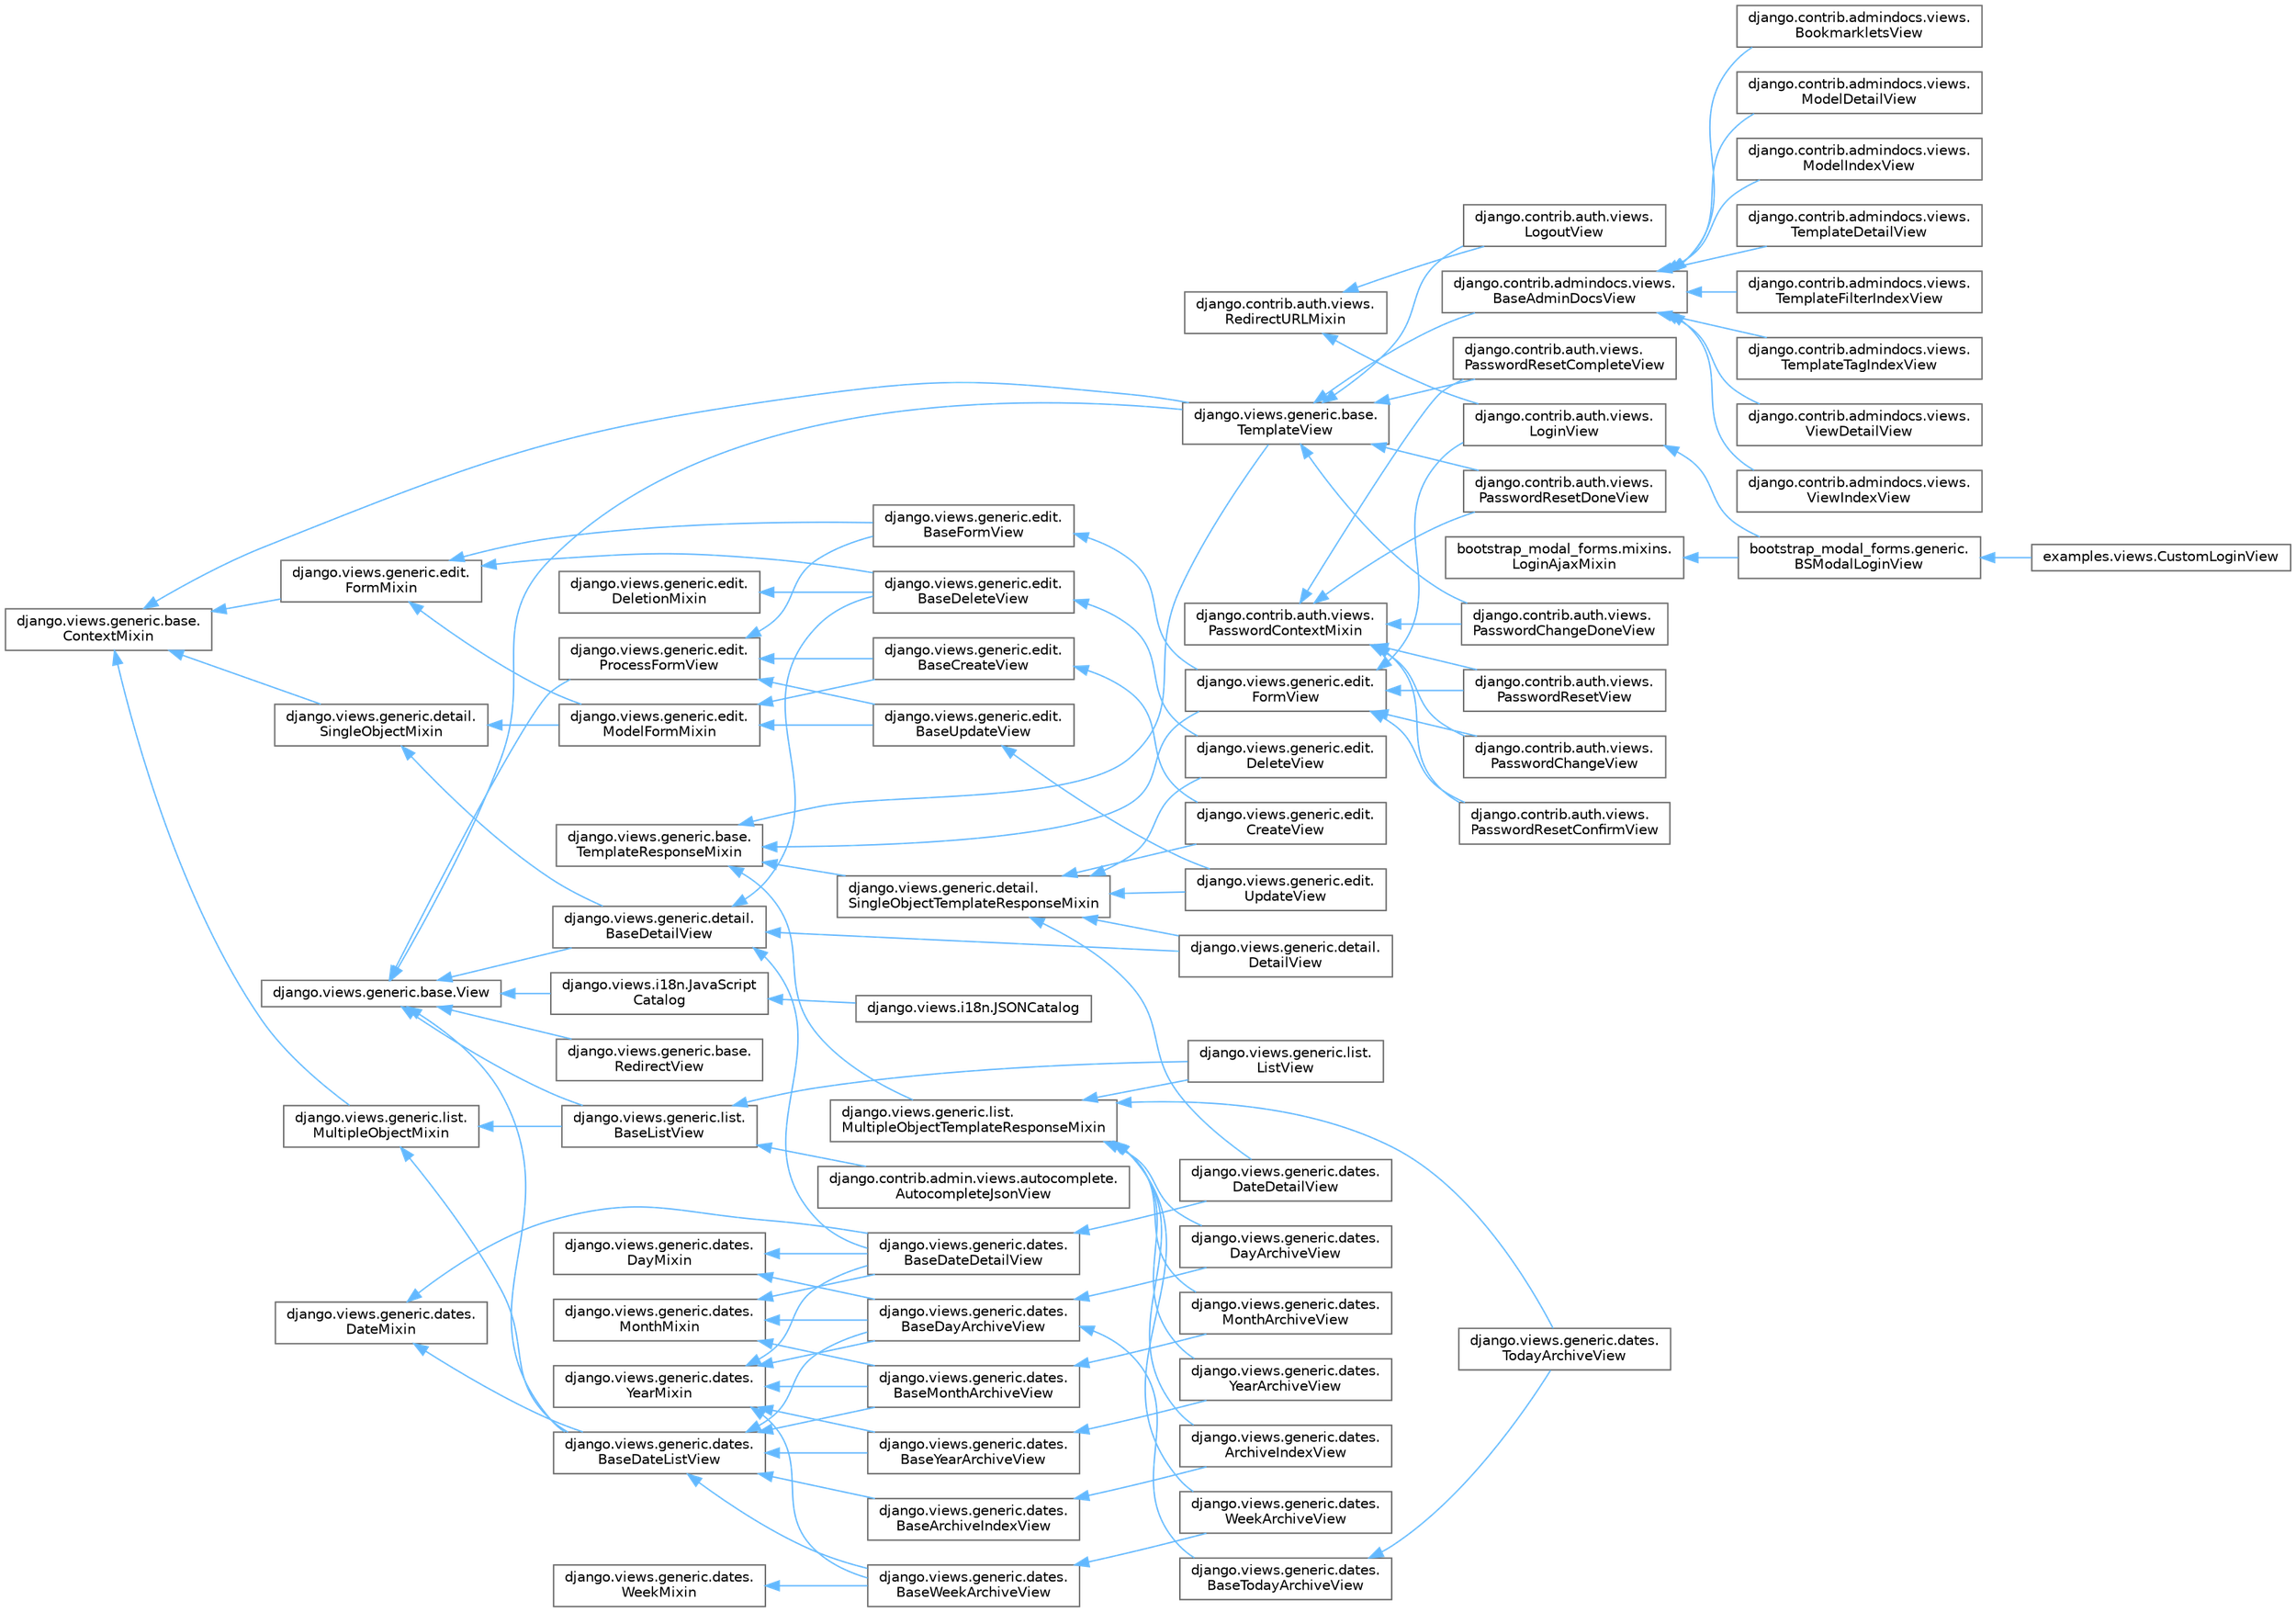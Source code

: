 digraph "Graphical Class Hierarchy"
{
 // LATEX_PDF_SIZE
  bgcolor="transparent";
  edge [fontname=Helvetica,fontsize=10,labelfontname=Helvetica,labelfontsize=10];
  node [fontname=Helvetica,fontsize=10,shape=box,height=0.2,width=0.4];
  rankdir="LR";
  Node0 [id="Node000000",label="django.views.generic.base.\lContextMixin",height=0.2,width=0.4,color="grey40", fillcolor="white", style="filled",URL="$classdjango_1_1views_1_1generic_1_1base_1_1_context_mixin.html",tooltip=" "];
  Node0 -> Node1 [id="edge1694_Node000000_Node000001",dir="back",color="steelblue1",style="solid",tooltip=" "];
  Node1 [id="Node000001",label="django.views.generic.base.\lTemplateView",height=0.2,width=0.4,color="grey40", fillcolor="white", style="filled",URL="$classdjango_1_1views_1_1generic_1_1base_1_1_template_view.html",tooltip=" "];
  Node1 -> Node2 [id="edge1695_Node000001_Node000002",dir="back",color="steelblue1",style="solid",tooltip=" "];
  Node2 [id="Node000002",label="django.contrib.admindocs.views.\lBaseAdminDocsView",height=0.2,width=0.4,color="grey40", fillcolor="white", style="filled",URL="$classdjango_1_1contrib_1_1admindocs_1_1views_1_1_base_admin_docs_view.html",tooltip=" "];
  Node2 -> Node3 [id="edge1696_Node000002_Node000003",dir="back",color="steelblue1",style="solid",tooltip=" "];
  Node3 [id="Node000003",label="django.contrib.admindocs.views.\lBookmarkletsView",height=0.2,width=0.4,color="grey40", fillcolor="white", style="filled",URL="$classdjango_1_1contrib_1_1admindocs_1_1views_1_1_bookmarklets_view.html",tooltip=" "];
  Node2 -> Node4 [id="edge1697_Node000002_Node000004",dir="back",color="steelblue1",style="solid",tooltip=" "];
  Node4 [id="Node000004",label="django.contrib.admindocs.views.\lModelDetailView",height=0.2,width=0.4,color="grey40", fillcolor="white", style="filled",URL="$classdjango_1_1contrib_1_1admindocs_1_1views_1_1_model_detail_view.html",tooltip=" "];
  Node2 -> Node5 [id="edge1698_Node000002_Node000005",dir="back",color="steelblue1",style="solid",tooltip=" "];
  Node5 [id="Node000005",label="django.contrib.admindocs.views.\lModelIndexView",height=0.2,width=0.4,color="grey40", fillcolor="white", style="filled",URL="$classdjango_1_1contrib_1_1admindocs_1_1views_1_1_model_index_view.html",tooltip=" "];
  Node2 -> Node6 [id="edge1699_Node000002_Node000006",dir="back",color="steelblue1",style="solid",tooltip=" "];
  Node6 [id="Node000006",label="django.contrib.admindocs.views.\lTemplateDetailView",height=0.2,width=0.4,color="grey40", fillcolor="white", style="filled",URL="$classdjango_1_1contrib_1_1admindocs_1_1views_1_1_template_detail_view.html",tooltip=" "];
  Node2 -> Node7 [id="edge1700_Node000002_Node000007",dir="back",color="steelblue1",style="solid",tooltip=" "];
  Node7 [id="Node000007",label="django.contrib.admindocs.views.\lTemplateFilterIndexView",height=0.2,width=0.4,color="grey40", fillcolor="white", style="filled",URL="$classdjango_1_1contrib_1_1admindocs_1_1views_1_1_template_filter_index_view.html",tooltip=" "];
  Node2 -> Node8 [id="edge1701_Node000002_Node000008",dir="back",color="steelblue1",style="solid",tooltip=" "];
  Node8 [id="Node000008",label="django.contrib.admindocs.views.\lTemplateTagIndexView",height=0.2,width=0.4,color="grey40", fillcolor="white", style="filled",URL="$classdjango_1_1contrib_1_1admindocs_1_1views_1_1_template_tag_index_view.html",tooltip=" "];
  Node2 -> Node9 [id="edge1702_Node000002_Node000009",dir="back",color="steelblue1",style="solid",tooltip=" "];
  Node9 [id="Node000009",label="django.contrib.admindocs.views.\lViewDetailView",height=0.2,width=0.4,color="grey40", fillcolor="white", style="filled",URL="$classdjango_1_1contrib_1_1admindocs_1_1views_1_1_view_detail_view.html",tooltip=" "];
  Node2 -> Node10 [id="edge1703_Node000002_Node000010",dir="back",color="steelblue1",style="solid",tooltip=" "];
  Node10 [id="Node000010",label="django.contrib.admindocs.views.\lViewIndexView",height=0.2,width=0.4,color="grey40", fillcolor="white", style="filled",URL="$classdjango_1_1contrib_1_1admindocs_1_1views_1_1_view_index_view.html",tooltip=" "];
  Node1 -> Node11 [id="edge1704_Node000001_Node000011",dir="back",color="steelblue1",style="solid",tooltip=" "];
  Node11 [id="Node000011",label="django.contrib.auth.views.\lLogoutView",height=0.2,width=0.4,color="grey40", fillcolor="white", style="filled",URL="$classdjango_1_1contrib_1_1auth_1_1views_1_1_logout_view.html",tooltip=" "];
  Node1 -> Node20 [id="edge1705_Node000001_Node000020",dir="back",color="steelblue1",style="solid",tooltip=" "];
  Node20 [id="Node000020",label="django.contrib.auth.views.\lPasswordChangeDoneView",height=0.2,width=0.4,color="grey40", fillcolor="white", style="filled",URL="$classdjango_1_1contrib_1_1auth_1_1views_1_1_password_change_done_view.html",tooltip=" "];
  Node1 -> Node21 [id="edge1706_Node000001_Node000021",dir="back",color="steelblue1",style="solid",tooltip=" "];
  Node21 [id="Node000021",label="django.contrib.auth.views.\lPasswordResetCompleteView",height=0.2,width=0.4,color="grey40", fillcolor="white", style="filled",URL="$classdjango_1_1contrib_1_1auth_1_1views_1_1_password_reset_complete_view.html",tooltip=" "];
  Node1 -> Node23 [id="edge1707_Node000001_Node000023",dir="back",color="steelblue1",style="solid",tooltip=" "];
  Node23 [id="Node000023",label="django.contrib.auth.views.\lPasswordResetDoneView",height=0.2,width=0.4,color="grey40", fillcolor="white", style="filled",URL="$classdjango_1_1contrib_1_1auth_1_1views_1_1_password_reset_done_view.html",tooltip=" "];
  Node0 -> Node34 [id="edge1708_Node000000_Node000034",dir="back",color="steelblue1",style="solid",tooltip=" "];
  Node34 [id="Node000034",label="django.views.generic.detail.\lSingleObjectMixin",height=0.2,width=0.4,color="grey40", fillcolor="white", style="filled",URL="$classdjango_1_1views_1_1generic_1_1detail_1_1_single_object_mixin.html",tooltip=" "];
  Node34 -> Node32 [id="edge1709_Node000034_Node000032",dir="back",color="steelblue1",style="solid",tooltip=" "];
  Node32 [id="Node000032",label="django.views.generic.detail.\lBaseDetailView",height=0.2,width=0.4,color="grey40", fillcolor="white", style="filled",URL="$classdjango_1_1views_1_1generic_1_1detail_1_1_base_detail_view.html",tooltip=" "];
  Node32 -> Node31 [id="edge1710_Node000032_Node000031",dir="back",color="steelblue1",style="solid",tooltip=" "];
  Node31 [id="Node000031",label="django.views.generic.dates.\lBaseDateDetailView",height=0.2,width=0.4,color="grey40", fillcolor="white", style="filled",URL="$classdjango_1_1views_1_1generic_1_1dates_1_1_base_date_detail_view.html",tooltip=" "];
  Node31 -> Node30 [id="edge1711_Node000031_Node000030",dir="back",color="steelblue1",style="solid",tooltip=" "];
  Node30 [id="Node000030",label="django.views.generic.dates.\lDateDetailView",height=0.2,width=0.4,color="grey40", fillcolor="white", style="filled",URL="$classdjango_1_1views_1_1generic_1_1dates_1_1_date_detail_view.html",tooltip=" "];
  Node32 -> Node33 [id="edge1712_Node000032_Node000033",dir="back",color="steelblue1",style="solid",tooltip=" "];
  Node33 [id="Node000033",label="django.views.generic.detail.\lDetailView",height=0.2,width=0.4,color="grey40", fillcolor="white", style="filled",URL="$classdjango_1_1views_1_1generic_1_1detail_1_1_detail_view.html",tooltip=" "];
  Node32 -> Node27 [id="edge1713_Node000032_Node000027",dir="back",color="steelblue1",style="solid",tooltip=" "];
  Node27 [id="Node000027",label="django.views.generic.edit.\lBaseDeleteView",height=0.2,width=0.4,color="grey40", fillcolor="white", style="filled",URL="$classdjango_1_1views_1_1generic_1_1edit_1_1_base_delete_view.html",tooltip=" "];
  Node27 -> Node28 [id="edge1714_Node000027_Node000028",dir="back",color="steelblue1",style="solid",tooltip=" "];
  Node28 [id="Node000028",label="django.views.generic.edit.\lDeleteView",height=0.2,width=0.4,color="grey40", fillcolor="white", style="filled",URL="$classdjango_1_1views_1_1generic_1_1edit_1_1_delete_view.html",tooltip=" "];
  Node34 -> Node35 [id="edge1715_Node000034_Node000035",dir="back",color="steelblue1",style="solid",tooltip=" "];
  Node35 [id="Node000035",label="django.views.generic.edit.\lModelFormMixin",height=0.2,width=0.4,color="grey40", fillcolor="white", style="filled",URL="$classdjango_1_1views_1_1generic_1_1edit_1_1_model_form_mixin.html",tooltip=" "];
  Node35 -> Node36 [id="edge1716_Node000035_Node000036",dir="back",color="steelblue1",style="solid",tooltip=" "];
  Node36 [id="Node000036",label="django.views.generic.edit.\lBaseCreateView",height=0.2,width=0.4,color="grey40", fillcolor="white", style="filled",URL="$classdjango_1_1views_1_1generic_1_1edit_1_1_base_create_view.html",tooltip=" "];
  Node36 -> Node37 [id="edge1717_Node000036_Node000037",dir="back",color="steelblue1",style="solid",tooltip=" "];
  Node37 [id="Node000037",label="django.views.generic.edit.\lCreateView",height=0.2,width=0.4,color="grey40", fillcolor="white", style="filled",URL="$classdjango_1_1views_1_1generic_1_1edit_1_1_create_view.html",tooltip=" "];
  Node35 -> Node39 [id="edge1718_Node000035_Node000039",dir="back",color="steelblue1",style="solid",tooltip=" "];
  Node39 [id="Node000039",label="django.views.generic.edit.\lBaseUpdateView",height=0.2,width=0.4,color="grey40", fillcolor="white", style="filled",URL="$classdjango_1_1views_1_1generic_1_1edit_1_1_base_update_view.html",tooltip=" "];
  Node39 -> Node40 [id="edge1719_Node000039_Node000040",dir="back",color="steelblue1",style="solid",tooltip=" "];
  Node40 [id="Node000040",label="django.views.generic.edit.\lUpdateView",height=0.2,width=0.4,color="grey40", fillcolor="white", style="filled",URL="$classdjango_1_1views_1_1generic_1_1edit_1_1_update_view.html",tooltip=" "];
  Node0 -> Node26 [id="edge1720_Node000000_Node000026",dir="back",color="steelblue1",style="solid",tooltip=" "];
  Node26 [id="Node000026",label="django.views.generic.edit.\lFormMixin",height=0.2,width=0.4,color="grey40", fillcolor="white", style="filled",URL="$classdjango_1_1views_1_1generic_1_1edit_1_1_form_mixin.html",tooltip=" "];
  Node26 -> Node27 [id="edge1721_Node000026_Node000027",dir="back",color="steelblue1",style="solid",tooltip=" "];
  Node26 -> Node25 [id="edge1722_Node000026_Node000025",dir="back",color="steelblue1",style="solid",tooltip=" "];
  Node25 [id="Node000025",label="django.views.generic.edit.\lBaseFormView",height=0.2,width=0.4,color="grey40", fillcolor="white", style="filled",URL="$classdjango_1_1views_1_1generic_1_1edit_1_1_base_form_view.html",tooltip=" "];
  Node25 -> Node17 [id="edge1723_Node000025_Node000017",dir="back",color="steelblue1",style="solid",tooltip=" "];
  Node17 [id="Node000017",label="django.views.generic.edit.\lFormView",height=0.2,width=0.4,color="grey40", fillcolor="white", style="filled",URL="$classdjango_1_1views_1_1generic_1_1edit_1_1_form_view.html",tooltip=" "];
  Node17 -> Node13 [id="edge1724_Node000017_Node000013",dir="back",color="steelblue1",style="solid",tooltip=" "];
  Node13 [id="Node000013",label="django.contrib.auth.views.\lLoginView",height=0.2,width=0.4,color="grey40", fillcolor="white", style="filled",URL="$classdjango_1_1contrib_1_1auth_1_1views_1_1_login_view.html",tooltip=" "];
  Node13 -> Node14 [id="edge1725_Node000013_Node000014",dir="back",color="steelblue1",style="solid",tooltip=" "];
  Node14 [id="Node000014",label="bootstrap_modal_forms.generic.\lBSModalLoginView",height=0.2,width=0.4,color="grey40", fillcolor="white", style="filled",URL="$classbootstrap__modal__forms_1_1generic_1_1_b_s_modal_login_view.html",tooltip=" "];
  Node14 -> Node15 [id="edge1726_Node000014_Node000015",dir="back",color="steelblue1",style="solid",tooltip=" "];
  Node15 [id="Node000015",label="examples.views.CustomLoginView",height=0.2,width=0.4,color="grey40", fillcolor="white", style="filled",URL="$classexamples_1_1views_1_1_custom_login_view.html",tooltip=" "];
  Node17 -> Node18 [id="edge1727_Node000017_Node000018",dir="back",color="steelblue1",style="solid",tooltip=" "];
  Node18 [id="Node000018",label="django.contrib.auth.views.\lPasswordChangeView",height=0.2,width=0.4,color="grey40", fillcolor="white", style="filled",URL="$classdjango_1_1contrib_1_1auth_1_1views_1_1_password_change_view.html",tooltip=" "];
  Node17 -> Node22 [id="edge1728_Node000017_Node000022",dir="back",color="steelblue1",style="solid",tooltip=" "];
  Node22 [id="Node000022",label="django.contrib.auth.views.\lPasswordResetConfirmView",height=0.2,width=0.4,color="grey40", fillcolor="white", style="filled",URL="$classdjango_1_1contrib_1_1auth_1_1views_1_1_password_reset_confirm_view.html",tooltip=" "];
  Node17 -> Node24 [id="edge1729_Node000017_Node000024",dir="back",color="steelblue1",style="solid",tooltip=" "];
  Node24 [id="Node000024",label="django.contrib.auth.views.\lPasswordResetView",height=0.2,width=0.4,color="grey40", fillcolor="white", style="filled",URL="$classdjango_1_1contrib_1_1auth_1_1views_1_1_password_reset_view.html",tooltip=" "];
  Node26 -> Node35 [id="edge1730_Node000026_Node000035",dir="back",color="steelblue1",style="solid",tooltip=" "];
  Node0 -> Node64 [id="edge1731_Node000000_Node000064",dir="back",color="steelblue1",style="solid",tooltip=" "];
  Node64 [id="Node000064",label="django.views.generic.list.\lMultipleObjectMixin",height=0.2,width=0.4,color="grey40", fillcolor="white", style="filled",URL="$classdjango_1_1views_1_1generic_1_1list_1_1_multiple_object_mixin.html",tooltip=" "];
  Node64 -> Node43 [id="edge1732_Node000064_Node000043",dir="back",color="steelblue1",style="solid",tooltip=" "];
  Node43 [id="Node000043",label="django.views.generic.dates.\lBaseDateListView",height=0.2,width=0.4,color="grey40", fillcolor="white", style="filled",URL="$classdjango_1_1views_1_1generic_1_1dates_1_1_base_date_list_view.html",tooltip=" "];
  Node43 -> Node44 [id="edge1733_Node000043_Node000044",dir="back",color="steelblue1",style="solid",tooltip=" "];
  Node44 [id="Node000044",label="django.views.generic.dates.\lBaseArchiveIndexView",height=0.2,width=0.4,color="grey40", fillcolor="white", style="filled",URL="$classdjango_1_1views_1_1generic_1_1dates_1_1_base_archive_index_view.html",tooltip=" "];
  Node44 -> Node45 [id="edge1734_Node000044_Node000045",dir="back",color="steelblue1",style="solid",tooltip=" "];
  Node45 [id="Node000045",label="django.views.generic.dates.\lArchiveIndexView",height=0.2,width=0.4,color="grey40", fillcolor="white", style="filled",URL="$classdjango_1_1views_1_1generic_1_1dates_1_1_archive_index_view.html",tooltip=" "];
  Node43 -> Node48 [id="edge1735_Node000043_Node000048",dir="back",color="steelblue1",style="solid",tooltip=" "];
  Node48 [id="Node000048",label="django.views.generic.dates.\lBaseDayArchiveView",height=0.2,width=0.4,color="grey40", fillcolor="white", style="filled",URL="$classdjango_1_1views_1_1generic_1_1dates_1_1_base_day_archive_view.html",tooltip=" "];
  Node48 -> Node49 [id="edge1736_Node000048_Node000049",dir="back",color="steelblue1",style="solid",tooltip=" "];
  Node49 [id="Node000049",label="django.views.generic.dates.\lBaseTodayArchiveView",height=0.2,width=0.4,color="grey40", fillcolor="white", style="filled",URL="$classdjango_1_1views_1_1generic_1_1dates_1_1_base_today_archive_view.html",tooltip=" "];
  Node49 -> Node50 [id="edge1737_Node000049_Node000050",dir="back",color="steelblue1",style="solid",tooltip=" "];
  Node50 [id="Node000050",label="django.views.generic.dates.\lTodayArchiveView",height=0.2,width=0.4,color="grey40", fillcolor="white", style="filled",URL="$classdjango_1_1views_1_1generic_1_1dates_1_1_today_archive_view.html",tooltip=" "];
  Node48 -> Node47 [id="edge1738_Node000048_Node000047",dir="back",color="steelblue1",style="solid",tooltip=" "];
  Node47 [id="Node000047",label="django.views.generic.dates.\lDayArchiveView",height=0.2,width=0.4,color="grey40", fillcolor="white", style="filled",URL="$classdjango_1_1views_1_1generic_1_1dates_1_1_day_archive_view.html",tooltip=" "];
  Node43 -> Node53 [id="edge1739_Node000043_Node000053",dir="back",color="steelblue1",style="solid",tooltip=" "];
  Node53 [id="Node000053",label="django.views.generic.dates.\lBaseMonthArchiveView",height=0.2,width=0.4,color="grey40", fillcolor="white", style="filled",URL="$classdjango_1_1views_1_1generic_1_1dates_1_1_base_month_archive_view.html",tooltip=" "];
  Node53 -> Node54 [id="edge1740_Node000053_Node000054",dir="back",color="steelblue1",style="solid",tooltip=" "];
  Node54 [id="Node000054",label="django.views.generic.dates.\lMonthArchiveView",height=0.2,width=0.4,color="grey40", fillcolor="white", style="filled",URL="$classdjango_1_1views_1_1generic_1_1dates_1_1_month_archive_view.html",tooltip=" "];
  Node43 -> Node56 [id="edge1741_Node000043_Node000056",dir="back",color="steelblue1",style="solid",tooltip=" "];
  Node56 [id="Node000056",label="django.views.generic.dates.\lBaseWeekArchiveView",height=0.2,width=0.4,color="grey40", fillcolor="white", style="filled",URL="$classdjango_1_1views_1_1generic_1_1dates_1_1_base_week_archive_view.html",tooltip=" "];
  Node56 -> Node57 [id="edge1742_Node000056_Node000057",dir="back",color="steelblue1",style="solid",tooltip=" "];
  Node57 [id="Node000057",label="django.views.generic.dates.\lWeekArchiveView",height=0.2,width=0.4,color="grey40", fillcolor="white", style="filled",URL="$classdjango_1_1views_1_1generic_1_1dates_1_1_week_archive_view.html",tooltip=" "];
  Node43 -> Node59 [id="edge1743_Node000043_Node000059",dir="back",color="steelblue1",style="solid",tooltip=" "];
  Node59 [id="Node000059",label="django.views.generic.dates.\lBaseYearArchiveView",height=0.2,width=0.4,color="grey40", fillcolor="white", style="filled",URL="$classdjango_1_1views_1_1generic_1_1dates_1_1_base_year_archive_view.html",tooltip=" "];
  Node59 -> Node60 [id="edge1744_Node000059_Node000060",dir="back",color="steelblue1",style="solid",tooltip=" "];
  Node60 [id="Node000060",label="django.views.generic.dates.\lYearArchiveView",height=0.2,width=0.4,color="grey40", fillcolor="white", style="filled",URL="$classdjango_1_1views_1_1generic_1_1dates_1_1_year_archive_view.html",tooltip=" "];
  Node64 -> Node62 [id="edge1745_Node000064_Node000062",dir="back",color="steelblue1",style="solid",tooltip=" "];
  Node62 [id="Node000062",label="django.views.generic.list.\lBaseListView",height=0.2,width=0.4,color="grey40", fillcolor="white", style="filled",URL="$classdjango_1_1views_1_1generic_1_1list_1_1_base_list_view.html",tooltip=" "];
  Node62 -> Node63 [id="edge1746_Node000062_Node000063",dir="back",color="steelblue1",style="solid",tooltip=" "];
  Node63 [id="Node000063",label="django.contrib.admin.views.autocomplete.\lAutocompleteJsonView",height=0.2,width=0.4,color="grey40", fillcolor="white", style="filled",URL="$classdjango_1_1contrib_1_1admin_1_1views_1_1autocomplete_1_1_autocomplete_json_view.html",tooltip=" "];
  Node62 -> Node61 [id="edge1747_Node000062_Node000061",dir="back",color="steelblue1",style="solid",tooltip=" "];
  Node61 [id="Node000061",label="django.views.generic.list.\lListView",height=0.2,width=0.4,color="grey40", fillcolor="white", style="filled",URL="$classdjango_1_1views_1_1generic_1_1list_1_1_list_view.html",tooltip=" "];
  Node66 [id="Node000066",label="django.views.generic.dates.\lDateMixin",height=0.2,width=0.4,color="grey40", fillcolor="white", style="filled",URL="$classdjango_1_1views_1_1generic_1_1dates_1_1_date_mixin.html",tooltip=" "];
  Node66 -> Node31 [id="edge1748_Node000066_Node000031",dir="back",color="steelblue1",style="solid",tooltip=" "];
  Node66 -> Node43 [id="edge1749_Node000066_Node000043",dir="back",color="steelblue1",style="solid",tooltip=" "];
  Node51 [id="Node000051",label="django.views.generic.dates.\lDayMixin",height=0.2,width=0.4,color="grey40", fillcolor="white", style="filled",URL="$classdjango_1_1views_1_1generic_1_1dates_1_1_day_mixin.html",tooltip=" "];
  Node51 -> Node31 [id="edge1750_Node000051_Node000031",dir="back",color="steelblue1",style="solid",tooltip=" "];
  Node51 -> Node48 [id="edge1751_Node000051_Node000048",dir="back",color="steelblue1",style="solid",tooltip=" "];
  Node69 [id="Node000069",label="django.views.generic.edit.\lDeletionMixin",height=0.2,width=0.4,color="grey40", fillcolor="white", style="filled",URL="$classdjango_1_1views_1_1generic_1_1edit_1_1_deletion_mixin.html",tooltip=" "];
  Node69 -> Node27 [id="edge1752_Node000069_Node000027",dir="back",color="steelblue1",style="solid",tooltip=" "];
  Node16 [id="Node000016",label="bootstrap_modal_forms.mixins.\lLoginAjaxMixin",height=0.2,width=0.4,color="grey40", fillcolor="white", style="filled",URL="$classbootstrap__modal__forms_1_1mixins_1_1_login_ajax_mixin.html",tooltip=" "];
  Node16 -> Node14 [id="edge1753_Node000016_Node000014",dir="back",color="steelblue1",style="solid",tooltip=" "];
  Node52 [id="Node000052",label="django.views.generic.dates.\lMonthMixin",height=0.2,width=0.4,color="grey40", fillcolor="white", style="filled",URL="$classdjango_1_1views_1_1generic_1_1dates_1_1_month_mixin.html",tooltip=" "];
  Node52 -> Node31 [id="edge1754_Node000052_Node000031",dir="back",color="steelblue1",style="solid",tooltip=" "];
  Node52 -> Node48 [id="edge1755_Node000052_Node000048",dir="back",color="steelblue1",style="solid",tooltip=" "];
  Node52 -> Node53 [id="edge1756_Node000052_Node000053",dir="back",color="steelblue1",style="solid",tooltip=" "];
  Node19 [id="Node000019",label="django.contrib.auth.views.\lPasswordContextMixin",height=0.2,width=0.4,color="grey40", fillcolor="white", style="filled",URL="$classdjango_1_1contrib_1_1auth_1_1views_1_1_password_context_mixin.html",tooltip=" "];
  Node19 -> Node20 [id="edge1757_Node000019_Node000020",dir="back",color="steelblue1",style="solid",tooltip=" "];
  Node19 -> Node18 [id="edge1758_Node000019_Node000018",dir="back",color="steelblue1",style="solid",tooltip=" "];
  Node19 -> Node21 [id="edge1759_Node000019_Node000021",dir="back",color="steelblue1",style="solid",tooltip=" "];
  Node19 -> Node22 [id="edge1760_Node000019_Node000022",dir="back",color="steelblue1",style="solid",tooltip=" "];
  Node19 -> Node23 [id="edge1761_Node000019_Node000023",dir="back",color="steelblue1",style="solid",tooltip=" "];
  Node19 -> Node24 [id="edge1762_Node000019_Node000024",dir="back",color="steelblue1",style="solid",tooltip=" "];
  Node12 [id="Node000012",label="django.contrib.auth.views.\lRedirectURLMixin",height=0.2,width=0.4,color="grey40", fillcolor="white", style="filled",URL="$classdjango_1_1contrib_1_1auth_1_1views_1_1_redirect_u_r_l_mixin.html",tooltip=" "];
  Node12 -> Node13 [id="edge1763_Node000012_Node000013",dir="back",color="steelblue1",style="solid",tooltip=" "];
  Node12 -> Node11 [id="edge1764_Node000012_Node000011",dir="back",color="steelblue1",style="solid",tooltip=" "];
  Node65 [id="Node000065",label="django.views.generic.base.\lTemplateResponseMixin",height=0.2,width=0.4,color="grey40", fillcolor="white", style="filled",URL="$classdjango_1_1views_1_1generic_1_1base_1_1_template_response_mixin.html",tooltip=" "];
  Node65 -> Node1 [id="edge1765_Node000065_Node000001",dir="back",color="steelblue1",style="solid",tooltip=" "];
  Node65 -> Node29 [id="edge1766_Node000065_Node000029",dir="back",color="steelblue1",style="solid",tooltip=" "];
  Node29 [id="Node000029",label="django.views.generic.detail.\lSingleObjectTemplateResponseMixin",height=0.2,width=0.4,color="grey40", fillcolor="white", style="filled",URL="$classdjango_1_1views_1_1generic_1_1detail_1_1_single_object_template_response_mixin.html",tooltip=" "];
  Node29 -> Node30 [id="edge1767_Node000029_Node000030",dir="back",color="steelblue1",style="solid",tooltip=" "];
  Node29 -> Node33 [id="edge1768_Node000029_Node000033",dir="back",color="steelblue1",style="solid",tooltip=" "];
  Node29 -> Node37 [id="edge1769_Node000029_Node000037",dir="back",color="steelblue1",style="solid",tooltip=" "];
  Node29 -> Node28 [id="edge1770_Node000029_Node000028",dir="back",color="steelblue1",style="solid",tooltip=" "];
  Node29 -> Node40 [id="edge1771_Node000029_Node000040",dir="back",color="steelblue1",style="solid",tooltip=" "];
  Node65 -> Node17 [id="edge1772_Node000065_Node000017",dir="back",color="steelblue1",style="solid",tooltip=" "];
  Node65 -> Node46 [id="edge1773_Node000065_Node000046",dir="back",color="steelblue1",style="solid",tooltip=" "];
  Node46 [id="Node000046",label="django.views.generic.list.\lMultipleObjectTemplateResponseMixin",height=0.2,width=0.4,color="grey40", fillcolor="white", style="filled",URL="$classdjango_1_1views_1_1generic_1_1list_1_1_multiple_object_template_response_mixin.html",tooltip=" "];
  Node46 -> Node45 [id="edge1774_Node000046_Node000045",dir="back",color="steelblue1",style="solid",tooltip=" "];
  Node46 -> Node47 [id="edge1775_Node000046_Node000047",dir="back",color="steelblue1",style="solid",tooltip=" "];
  Node46 -> Node54 [id="edge1776_Node000046_Node000054",dir="back",color="steelblue1",style="solid",tooltip=" "];
  Node46 -> Node50 [id="edge1777_Node000046_Node000050",dir="back",color="steelblue1",style="solid",tooltip=" "];
  Node46 -> Node57 [id="edge1778_Node000046_Node000057",dir="back",color="steelblue1",style="solid",tooltip=" "];
  Node46 -> Node60 [id="edge1779_Node000046_Node000060",dir="back",color="steelblue1",style="solid",tooltip=" "];
  Node46 -> Node61 [id="edge1780_Node000046_Node000061",dir="back",color="steelblue1",style="solid",tooltip=" "];
  Node41 [id="Node000041",label="django.views.generic.base.View",height=0.2,width=0.4,color="grey40", fillcolor="white", style="filled",URL="$classdjango_1_1views_1_1generic_1_1base_1_1_view.html",tooltip=" "];
  Node41 -> Node42 [id="edge1781_Node000041_Node000042",dir="back",color="steelblue1",style="solid",tooltip=" "];
  Node42 [id="Node000042",label="django.views.generic.base.\lRedirectView",height=0.2,width=0.4,color="grey40", fillcolor="white", style="filled",URL="$classdjango_1_1views_1_1generic_1_1base_1_1_redirect_view.html",tooltip=" "];
  Node41 -> Node1 [id="edge1782_Node000041_Node000001",dir="back",color="steelblue1",style="solid",tooltip=" "];
  Node41 -> Node43 [id="edge1783_Node000041_Node000043",dir="back",color="steelblue1",style="solid",tooltip=" "];
  Node41 -> Node32 [id="edge1784_Node000041_Node000032",dir="back",color="steelblue1",style="solid",tooltip=" "];
  Node41 -> Node38 [id="edge1785_Node000041_Node000038",dir="back",color="steelblue1",style="solid",tooltip=" "];
  Node38 [id="Node000038",label="django.views.generic.edit.\lProcessFormView",height=0.2,width=0.4,color="grey40", fillcolor="white", style="filled",URL="$classdjango_1_1views_1_1generic_1_1edit_1_1_process_form_view.html",tooltip=" "];
  Node38 -> Node36 [id="edge1786_Node000038_Node000036",dir="back",color="steelblue1",style="solid",tooltip=" "];
  Node38 -> Node25 [id="edge1787_Node000038_Node000025",dir="back",color="steelblue1",style="solid",tooltip=" "];
  Node38 -> Node39 [id="edge1788_Node000038_Node000039",dir="back",color="steelblue1",style="solid",tooltip=" "];
  Node41 -> Node62 [id="edge1789_Node000041_Node000062",dir="back",color="steelblue1",style="solid",tooltip=" "];
  Node41 -> Node67 [id="edge1790_Node000041_Node000067",dir="back",color="steelblue1",style="solid",tooltip=" "];
  Node67 [id="Node000067",label="django.views.i18n.JavaScript\lCatalog",height=0.2,width=0.4,color="grey40", fillcolor="white", style="filled",URL="$classdjango_1_1views_1_1i18n_1_1_java_script_catalog.html",tooltip=" "];
  Node67 -> Node68 [id="edge1791_Node000067_Node000068",dir="back",color="steelblue1",style="solid",tooltip=" "];
  Node68 [id="Node000068",label="django.views.i18n.JSONCatalog",height=0.2,width=0.4,color="grey40", fillcolor="white", style="filled",URL="$classdjango_1_1views_1_1i18n_1_1_j_s_o_n_catalog.html",tooltip=" "];
  Node58 [id="Node000058",label="django.views.generic.dates.\lWeekMixin",height=0.2,width=0.4,color="grey40", fillcolor="white", style="filled",URL="$classdjango_1_1views_1_1generic_1_1dates_1_1_week_mixin.html",tooltip=" "];
  Node58 -> Node56 [id="edge1792_Node000058_Node000056",dir="back",color="steelblue1",style="solid",tooltip=" "];
  Node55 [id="Node000055",label="django.views.generic.dates.\lYearMixin",height=0.2,width=0.4,color="grey40", fillcolor="white", style="filled",URL="$classdjango_1_1views_1_1generic_1_1dates_1_1_year_mixin.html",tooltip=" "];
  Node55 -> Node31 [id="edge1793_Node000055_Node000031",dir="back",color="steelblue1",style="solid",tooltip=" "];
  Node55 -> Node48 [id="edge1794_Node000055_Node000048",dir="back",color="steelblue1",style="solid",tooltip=" "];
  Node55 -> Node53 [id="edge1795_Node000055_Node000053",dir="back",color="steelblue1",style="solid",tooltip=" "];
  Node55 -> Node56 [id="edge1796_Node000055_Node000056",dir="back",color="steelblue1",style="solid",tooltip=" "];
  Node55 -> Node59 [id="edge1797_Node000055_Node000059",dir="back",color="steelblue1",style="solid",tooltip=" "];
}
